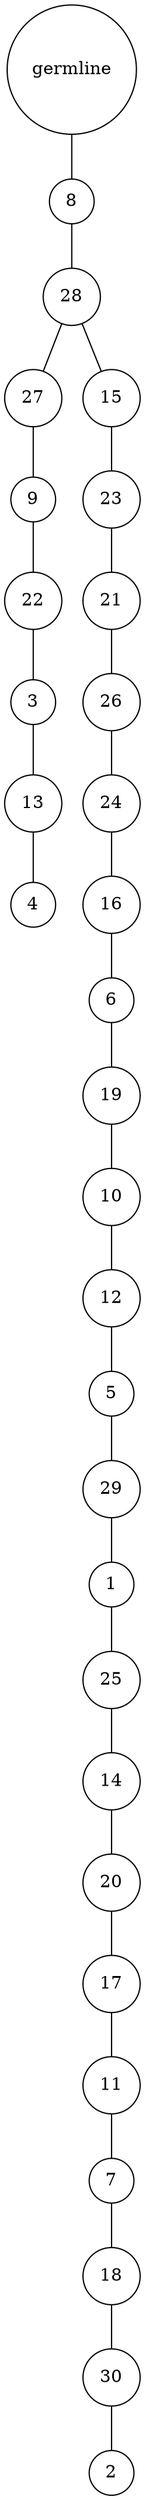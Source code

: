 graph {
	rankdir=UD;
	splines=line;
	node [shape=circle]
	"0x7f54d7165430" [label="germline"];
	"0x7f54d7165460" [label="8"];
	"0x7f54d7165430" -- "0x7f54d7165460" ;
	"0x7f54d7165490" [label="28"];
	"0x7f54d7165460" -- "0x7f54d7165490" ;
	"0x7f54d71654c0" [label="27"];
	"0x7f54d7165490" -- "0x7f54d71654c0" ;
	"0x7f54d71654f0" [label="9"];
	"0x7f54d71654c0" -- "0x7f54d71654f0" ;
	"0x7f54d7165520" [label="22"];
	"0x7f54d71654f0" -- "0x7f54d7165520" ;
	"0x7f54d7165550" [label="3"];
	"0x7f54d7165520" -- "0x7f54d7165550" ;
	"0x7f54d7165580" [label="13"];
	"0x7f54d7165550" -- "0x7f54d7165580" ;
	"0x7f54d71655b0" [label="4"];
	"0x7f54d7165580" -- "0x7f54d71655b0" ;
	"0x7f54d71655e0" [label="15"];
	"0x7f54d7165490" -- "0x7f54d71655e0" ;
	"0x7f54d7165610" [label="23"];
	"0x7f54d71655e0" -- "0x7f54d7165610" ;
	"0x7f54d7165640" [label="21"];
	"0x7f54d7165610" -- "0x7f54d7165640" ;
	"0x7f54d7165670" [label="26"];
	"0x7f54d7165640" -- "0x7f54d7165670" ;
	"0x7f54d71656a0" [label="24"];
	"0x7f54d7165670" -- "0x7f54d71656a0" ;
	"0x7f54d71656d0" [label="16"];
	"0x7f54d71656a0" -- "0x7f54d71656d0" ;
	"0x7f54d7165700" [label="6"];
	"0x7f54d71656d0" -- "0x7f54d7165700" ;
	"0x7f54d7165730" [label="19"];
	"0x7f54d7165700" -- "0x7f54d7165730" ;
	"0x7f54d7165760" [label="10"];
	"0x7f54d7165730" -- "0x7f54d7165760" ;
	"0x7f54d7165790" [label="12"];
	"0x7f54d7165760" -- "0x7f54d7165790" ;
	"0x7f54d71657c0" [label="5"];
	"0x7f54d7165790" -- "0x7f54d71657c0" ;
	"0x7f54d71657f0" [label="29"];
	"0x7f54d71657c0" -- "0x7f54d71657f0" ;
	"0x7f54d7165820" [label="1"];
	"0x7f54d71657f0" -- "0x7f54d7165820" ;
	"0x7f54d7165850" [label="25"];
	"0x7f54d7165820" -- "0x7f54d7165850" ;
	"0x7f54d7165880" [label="14"];
	"0x7f54d7165850" -- "0x7f54d7165880" ;
	"0x7f54d71658b0" [label="20"];
	"0x7f54d7165880" -- "0x7f54d71658b0" ;
	"0x7f54d71658e0" [label="17"];
	"0x7f54d71658b0" -- "0x7f54d71658e0" ;
	"0x7f54d7165910" [label="11"];
	"0x7f54d71658e0" -- "0x7f54d7165910" ;
	"0x7f54d7165940" [label="7"];
	"0x7f54d7165910" -- "0x7f54d7165940" ;
	"0x7f54d7165970" [label="18"];
	"0x7f54d7165940" -- "0x7f54d7165970" ;
	"0x7f54d71659a0" [label="30"];
	"0x7f54d7165970" -- "0x7f54d71659a0" ;
	"0x7f54d71659d0" [label="2"];
	"0x7f54d71659a0" -- "0x7f54d71659d0" ;
}
